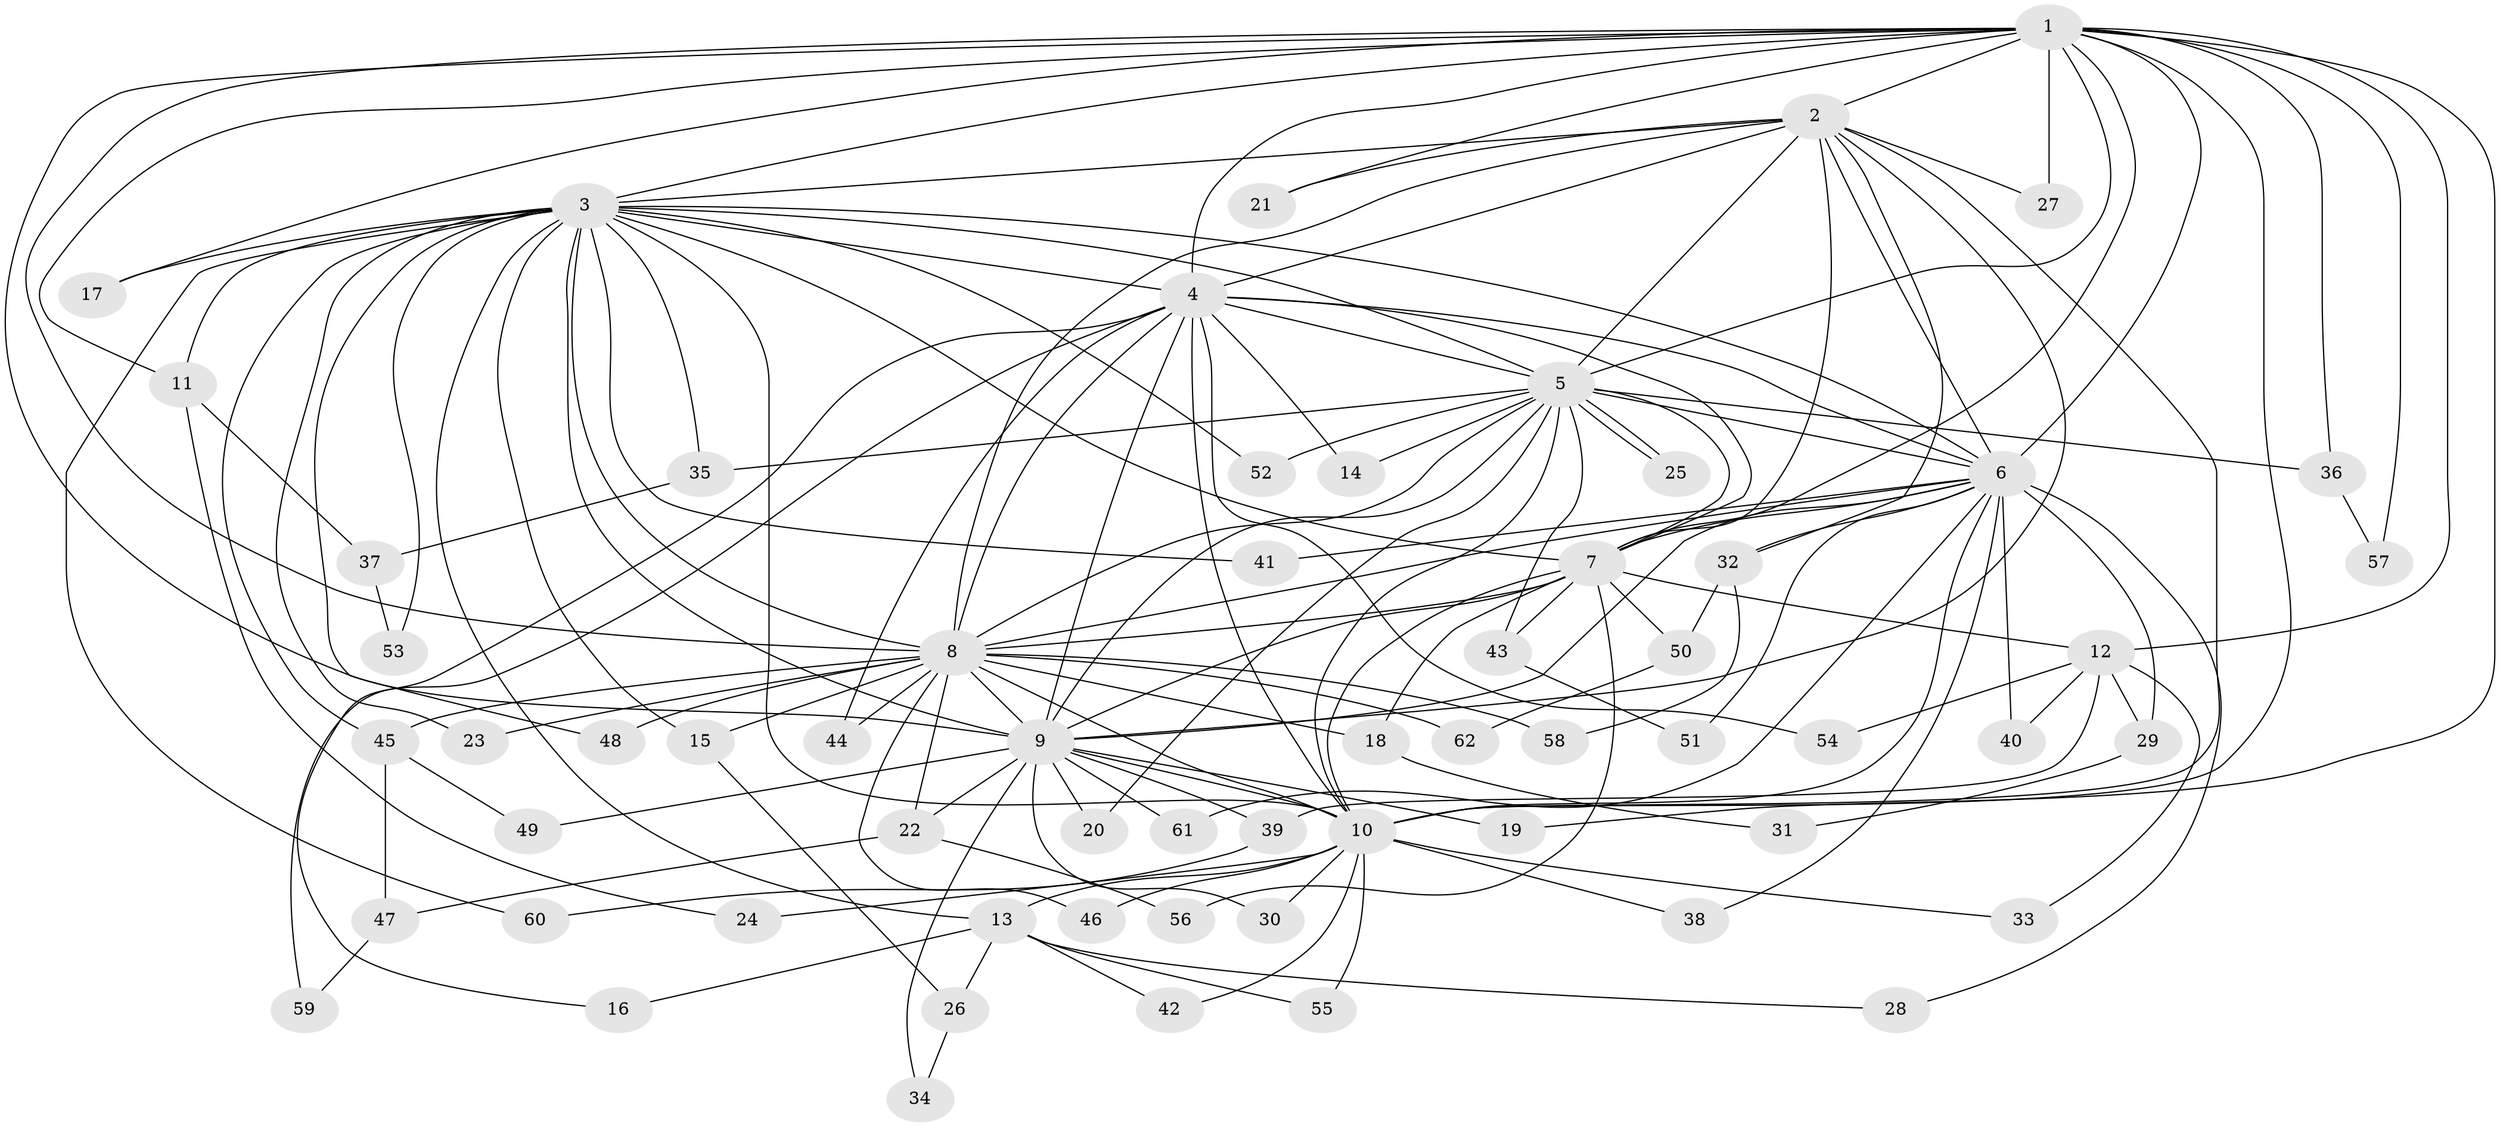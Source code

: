 // Generated by graph-tools (version 1.1) at 2025/01/03/09/25 03:01:27]
// undirected, 62 vertices, 149 edges
graph export_dot {
graph [start="1"]
  node [color=gray90,style=filled];
  1;
  2;
  3;
  4;
  5;
  6;
  7;
  8;
  9;
  10;
  11;
  12;
  13;
  14;
  15;
  16;
  17;
  18;
  19;
  20;
  21;
  22;
  23;
  24;
  25;
  26;
  27;
  28;
  29;
  30;
  31;
  32;
  33;
  34;
  35;
  36;
  37;
  38;
  39;
  40;
  41;
  42;
  43;
  44;
  45;
  46;
  47;
  48;
  49;
  50;
  51;
  52;
  53;
  54;
  55;
  56;
  57;
  58;
  59;
  60;
  61;
  62;
  1 -- 2;
  1 -- 3;
  1 -- 4;
  1 -- 5;
  1 -- 6;
  1 -- 7;
  1 -- 8;
  1 -- 9;
  1 -- 10;
  1 -- 11;
  1 -- 12;
  1 -- 17;
  1 -- 19;
  1 -- 21;
  1 -- 27;
  1 -- 36;
  1 -- 57;
  2 -- 3;
  2 -- 4;
  2 -- 5;
  2 -- 6;
  2 -- 7;
  2 -- 8;
  2 -- 9;
  2 -- 10;
  2 -- 21;
  2 -- 27;
  2 -- 32;
  3 -- 4;
  3 -- 5;
  3 -- 6;
  3 -- 7;
  3 -- 8;
  3 -- 9;
  3 -- 10;
  3 -- 11;
  3 -- 13;
  3 -- 15;
  3 -- 17;
  3 -- 23;
  3 -- 35;
  3 -- 41;
  3 -- 45;
  3 -- 48;
  3 -- 52;
  3 -- 53;
  3 -- 60;
  4 -- 5;
  4 -- 6;
  4 -- 7;
  4 -- 8;
  4 -- 9;
  4 -- 10;
  4 -- 14;
  4 -- 16;
  4 -- 44;
  4 -- 54;
  4 -- 59;
  5 -- 6;
  5 -- 7;
  5 -- 8;
  5 -- 9;
  5 -- 10;
  5 -- 14;
  5 -- 20;
  5 -- 25;
  5 -- 25;
  5 -- 35;
  5 -- 36;
  5 -- 43;
  5 -- 52;
  6 -- 7;
  6 -- 8;
  6 -- 9;
  6 -- 10;
  6 -- 28;
  6 -- 29;
  6 -- 32;
  6 -- 38;
  6 -- 40;
  6 -- 41;
  6 -- 51;
  6 -- 61;
  7 -- 8;
  7 -- 9;
  7 -- 10;
  7 -- 12;
  7 -- 18;
  7 -- 43;
  7 -- 50;
  7 -- 56;
  8 -- 9;
  8 -- 10;
  8 -- 15;
  8 -- 18;
  8 -- 22;
  8 -- 23;
  8 -- 44;
  8 -- 45;
  8 -- 46;
  8 -- 48;
  8 -- 58;
  8 -- 62;
  9 -- 10;
  9 -- 19;
  9 -- 20;
  9 -- 22;
  9 -- 30;
  9 -- 34;
  9 -- 39;
  9 -- 49;
  9 -- 61;
  10 -- 13;
  10 -- 24;
  10 -- 30;
  10 -- 33;
  10 -- 38;
  10 -- 42;
  10 -- 46;
  10 -- 55;
  11 -- 24;
  11 -- 37;
  12 -- 29;
  12 -- 33;
  12 -- 39;
  12 -- 40;
  12 -- 54;
  13 -- 16;
  13 -- 26;
  13 -- 28;
  13 -- 42;
  13 -- 55;
  15 -- 26;
  18 -- 31;
  22 -- 47;
  22 -- 56;
  26 -- 34;
  29 -- 31;
  32 -- 50;
  32 -- 58;
  35 -- 37;
  36 -- 57;
  37 -- 53;
  39 -- 60;
  43 -- 51;
  45 -- 47;
  45 -- 49;
  47 -- 59;
  50 -- 62;
}
